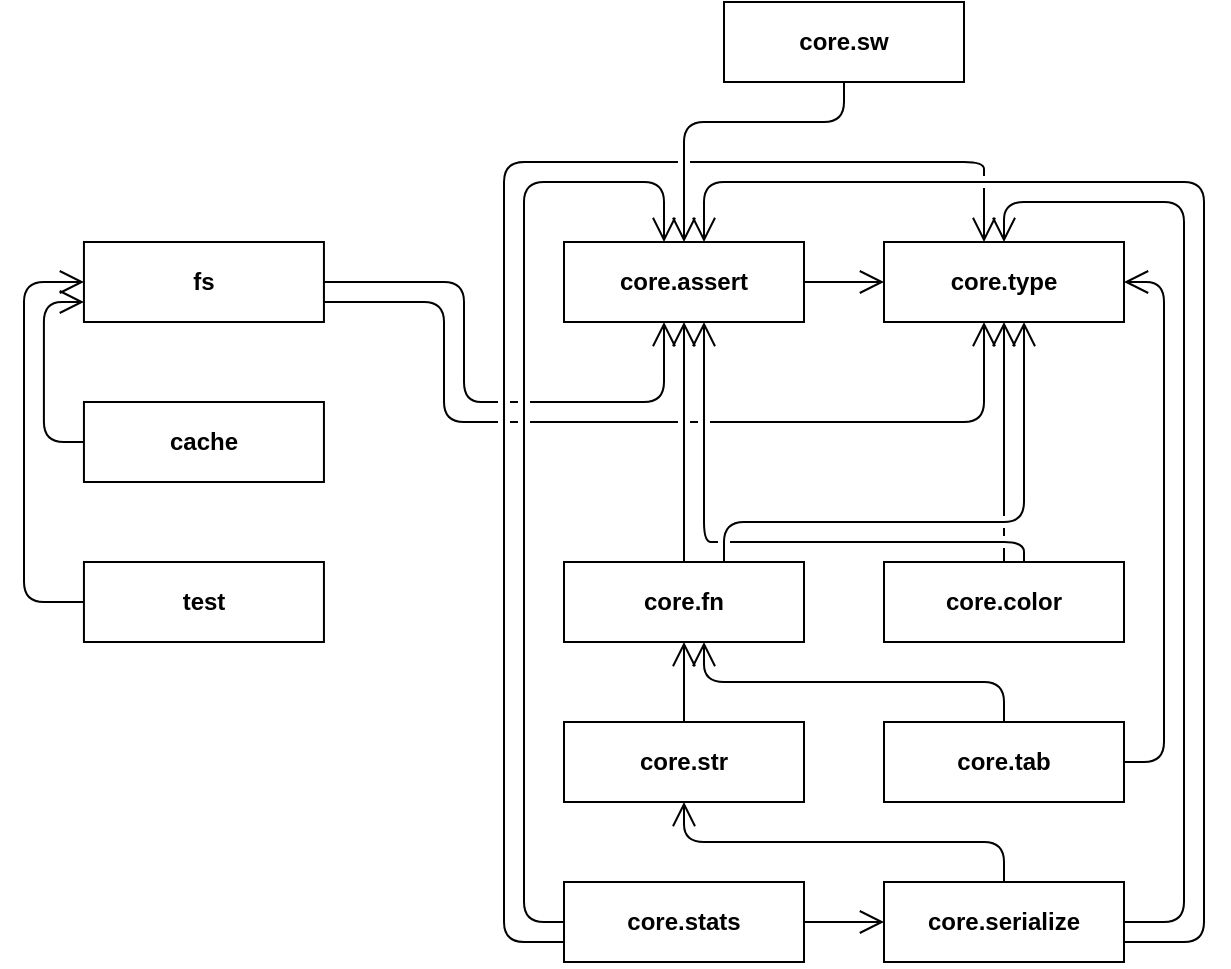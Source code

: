 <mxfile version="21.2.9" type="github">
  <diagram name="arch" id="TRP2K677sPI2TilkwHnE">
    <mxGraphModel dx="1521" dy="698" grid="1" gridSize="10" guides="1" tooltips="1" connect="1" arrows="1" fold="1" page="0" pageScale="1" pageWidth="850" pageHeight="1100" math="0" shadow="0">
      <root>
        <mxCell id="0" />
        <mxCell id="1" parent="0" />
        <mxCell id="u6jPdmk9WHOxQMYmwKkK-1" value="core.fn" style="rounded=0;whiteSpace=wrap;html=1;fontStyle=1" vertex="1" parent="1">
          <mxGeometry y="280" width="120" height="40" as="geometry" />
        </mxCell>
        <mxCell id="u6jPdmk9WHOxQMYmwKkK-2" value="&lt;div&gt;core.assert&lt;/div&gt;" style="rounded=0;whiteSpace=wrap;html=1;fontStyle=1" vertex="1" parent="1">
          <mxGeometry y="120" width="120" height="40" as="geometry" />
        </mxCell>
        <mxCell id="u6jPdmk9WHOxQMYmwKkK-3" value="&lt;div&gt;core.type&lt;/div&gt;" style="rounded=0;whiteSpace=wrap;html=1;fontStyle=1" vertex="1" parent="1">
          <mxGeometry x="160" y="120" width="120" height="40" as="geometry" />
        </mxCell>
        <mxCell id="u6jPdmk9WHOxQMYmwKkK-4" value="core.color" style="rounded=0;whiteSpace=wrap;html=1;fontStyle=1" vertex="1" parent="1">
          <mxGeometry x="160" y="280" width="120" height="40" as="geometry" />
        </mxCell>
        <mxCell id="u6jPdmk9WHOxQMYmwKkK-5" value="&lt;div&gt;core.tab&lt;/div&gt;" style="rounded=0;whiteSpace=wrap;html=1;fontStyle=1" vertex="1" parent="1">
          <mxGeometry x="160" y="360" width="120" height="40" as="geometry" />
        </mxCell>
        <mxCell id="u6jPdmk9WHOxQMYmwKkK-6" value="&lt;div&gt;core.str&lt;/div&gt;" style="rounded=0;whiteSpace=wrap;html=1;fontStyle=1" vertex="1" parent="1">
          <mxGeometry y="360" width="120" height="40" as="geometry" />
        </mxCell>
        <mxCell id="u6jPdmk9WHOxQMYmwKkK-7" value="&lt;div&gt;core.serialize&lt;/div&gt;" style="rounded=0;whiteSpace=wrap;html=1;fontStyle=1" vertex="1" parent="1">
          <mxGeometry x="160" y="440" width="120" height="40" as="geometry" />
        </mxCell>
        <mxCell id="u6jPdmk9WHOxQMYmwKkK-8" value="&lt;div&gt;core.sw&lt;/div&gt;" style="rounded=0;whiteSpace=wrap;html=1;fontStyle=1" vertex="1" parent="1">
          <mxGeometry x="80" width="120" height="40" as="geometry" />
        </mxCell>
        <mxCell id="u6jPdmk9WHOxQMYmwKkK-9" value="cache" style="rounded=0;whiteSpace=wrap;html=1;fontStyle=1" vertex="1" parent="1">
          <mxGeometry x="-240.03" y="200" width="120" height="40" as="geometry" />
        </mxCell>
        <mxCell id="u6jPdmk9WHOxQMYmwKkK-10" value="fs" style="rounded=0;whiteSpace=wrap;html=1;fontStyle=1" vertex="1" parent="1">
          <mxGeometry x="-240.03" y="120" width="120" height="40" as="geometry" />
        </mxCell>
        <mxCell id="u6jPdmk9WHOxQMYmwKkK-11" value="&lt;div&gt;test&lt;/div&gt;" style="rounded=0;whiteSpace=wrap;html=1;fontStyle=1" vertex="1" parent="1">
          <mxGeometry x="-240.03" y="280" width="120" height="40" as="geometry" />
        </mxCell>
        <mxCell id="u6jPdmk9WHOxQMYmwKkK-12" value="&lt;div&gt;core.stats&lt;/div&gt;" style="rounded=0;whiteSpace=wrap;html=1;fontStyle=1" vertex="1" parent="1">
          <mxGeometry y="440" width="120" height="40" as="geometry" />
        </mxCell>
        <mxCell id="u6jPdmk9WHOxQMYmwKkK-13" value="" style="endArrow=open;endFill=1;endSize=10;html=1;rounded=1;jumpStyle=gap;edgeStyle=orthogonalEdgeStyle;" edge="1" parent="1" source="u6jPdmk9WHOxQMYmwKkK-2" target="u6jPdmk9WHOxQMYmwKkK-3">
          <mxGeometry width="160" relative="1" as="geometry">
            <mxPoint x="-310" y="580" as="sourcePoint" />
            <mxPoint x="-150" y="580" as="targetPoint" />
          </mxGeometry>
        </mxCell>
        <mxCell id="u6jPdmk9WHOxQMYmwKkK-14" value="" style="endArrow=open;endFill=1;endSize=10;html=1;rounded=1;jumpStyle=gap;edgeStyle=orthogonalEdgeStyle;" edge="1" parent="1" source="u6jPdmk9WHOxQMYmwKkK-1" target="u6jPdmk9WHOxQMYmwKkK-2">
          <mxGeometry width="160" relative="1" as="geometry">
            <mxPoint x="130" y="150" as="sourcePoint" />
            <mxPoint x="210" y="150" as="targetPoint" />
            <Array as="points">
              <mxPoint x="60" y="180" />
              <mxPoint x="60" y="180" />
            </Array>
          </mxGeometry>
        </mxCell>
        <mxCell id="u6jPdmk9WHOxQMYmwKkK-15" value="" style="endArrow=open;endFill=1;endSize=10;html=1;rounded=1;jumpStyle=gap;edgeStyle=orthogonalEdgeStyle;" edge="1" parent="1" source="u6jPdmk9WHOxQMYmwKkK-1" target="u6jPdmk9WHOxQMYmwKkK-3">
          <mxGeometry width="160" relative="1" as="geometry">
            <mxPoint x="260" y="250" as="sourcePoint" />
            <mxPoint x="70" y="170" as="targetPoint" />
            <Array as="points">
              <mxPoint x="80" y="260" />
              <mxPoint x="230" y="260" />
            </Array>
          </mxGeometry>
        </mxCell>
        <mxCell id="u6jPdmk9WHOxQMYmwKkK-16" value="" style="endArrow=open;endFill=1;endSize=10;html=1;rounded=1;jumpStyle=gap;edgeStyle=orthogonalEdgeStyle;" edge="1" parent="1" source="u6jPdmk9WHOxQMYmwKkK-4" target="u6jPdmk9WHOxQMYmwKkK-2">
          <mxGeometry width="160" relative="1" as="geometry">
            <mxPoint x="260" y="250" as="sourcePoint" />
            <mxPoint x="70" y="170" as="targetPoint" />
            <Array as="points">
              <mxPoint x="230" y="270" />
              <mxPoint x="70" y="270" />
            </Array>
          </mxGeometry>
        </mxCell>
        <mxCell id="u6jPdmk9WHOxQMYmwKkK-17" value="" style="endArrow=open;endFill=1;endSize=10;html=1;rounded=1;jumpStyle=gap;edgeStyle=orthogonalEdgeStyle;" edge="1" parent="1" source="u6jPdmk9WHOxQMYmwKkK-4" target="u6jPdmk9WHOxQMYmwKkK-3">
          <mxGeometry width="160" relative="1" as="geometry">
            <mxPoint x="380" y="250" as="sourcePoint" />
            <mxPoint x="40" y="170" as="targetPoint" />
            <Array as="points">
              <mxPoint x="220" y="180" />
              <mxPoint x="220" y="180" />
            </Array>
          </mxGeometry>
        </mxCell>
        <mxCell id="u6jPdmk9WHOxQMYmwKkK-20" value="" style="endArrow=open;endFill=1;endSize=10;html=1;rounded=1;jumpStyle=gap;edgeStyle=orthogonalEdgeStyle;" edge="1" parent="1" source="u6jPdmk9WHOxQMYmwKkK-8" target="u6jPdmk9WHOxQMYmwKkK-2">
          <mxGeometry width="160" relative="1" as="geometry">
            <mxPoint x="70" y="250" as="sourcePoint" />
            <mxPoint x="70" y="170" as="targetPoint" />
            <Array as="points">
              <mxPoint x="140" y="60" />
              <mxPoint x="60" y="60" />
            </Array>
          </mxGeometry>
        </mxCell>
        <mxCell id="u6jPdmk9WHOxQMYmwKkK-21" value="" style="endArrow=open;endFill=1;endSize=10;html=1;rounded=1;jumpStyle=gap;edgeStyle=orthogonalEdgeStyle;" edge="1" parent="1" source="u6jPdmk9WHOxQMYmwKkK-6" target="u6jPdmk9WHOxQMYmwKkK-1">
          <mxGeometry width="160" relative="1" as="geometry">
            <mxPoint x="70" y="290" as="sourcePoint" />
            <mxPoint x="70" y="210" as="targetPoint" />
            <Array as="points" />
          </mxGeometry>
        </mxCell>
        <mxCell id="u6jPdmk9WHOxQMYmwKkK-22" value="" style="endArrow=open;endFill=1;endSize=10;html=1;rounded=1;jumpStyle=gap;edgeStyle=orthogonalEdgeStyle;" edge="1" parent="1" source="u6jPdmk9WHOxQMYmwKkK-5" target="u6jPdmk9WHOxQMYmwKkK-1">
          <mxGeometry width="160" relative="1" as="geometry">
            <mxPoint x="70" y="370" as="sourcePoint" />
            <mxPoint x="70" y="330" as="targetPoint" />
            <Array as="points">
              <mxPoint x="220" y="340" />
              <mxPoint x="70" y="340" />
            </Array>
          </mxGeometry>
        </mxCell>
        <mxCell id="u6jPdmk9WHOxQMYmwKkK-23" value="" style="endArrow=open;endFill=1;endSize=10;html=1;rounded=1;jumpStyle=gap;edgeStyle=orthogonalEdgeStyle;" edge="1" parent="1" source="u6jPdmk9WHOxQMYmwKkK-5" target="u6jPdmk9WHOxQMYmwKkK-3">
          <mxGeometry width="160" relative="1" as="geometry">
            <mxPoint x="230" y="330" as="sourcePoint" />
            <mxPoint x="80" y="290" as="targetPoint" />
            <Array as="points">
              <mxPoint x="300" y="380" />
              <mxPoint x="300" y="140" />
            </Array>
          </mxGeometry>
        </mxCell>
        <mxCell id="u6jPdmk9WHOxQMYmwKkK-26" value="" style="endArrow=open;endFill=1;endSize=10;html=1;rounded=1;jumpStyle=gap;edgeStyle=orthogonalEdgeStyle;" edge="1" parent="1" source="u6jPdmk9WHOxQMYmwKkK-7" target="u6jPdmk9WHOxQMYmwKkK-6">
          <mxGeometry width="160" relative="1" as="geometry">
            <mxPoint x="219.97" y="440" as="sourcePoint" />
            <mxPoint x="69.97" y="400" as="targetPoint" />
            <Array as="points">
              <mxPoint x="220" y="420" />
              <mxPoint x="60" y="420" />
            </Array>
          </mxGeometry>
        </mxCell>
        <mxCell id="u6jPdmk9WHOxQMYmwKkK-27" value="" style="endArrow=open;endFill=1;endSize=10;html=1;rounded=1;jumpStyle=gap;edgeStyle=orthogonalEdgeStyle;" edge="1" parent="1" source="u6jPdmk9WHOxQMYmwKkK-7" target="u6jPdmk9WHOxQMYmwKkK-2">
          <mxGeometry width="160" relative="1" as="geometry">
            <mxPoint x="230" y="410" as="sourcePoint" />
            <mxPoint x="240" y="210" as="targetPoint" />
            <Array as="points">
              <mxPoint x="320" y="470" />
              <mxPoint x="320" y="90" />
              <mxPoint x="70" y="90" />
            </Array>
          </mxGeometry>
        </mxCell>
        <mxCell id="u6jPdmk9WHOxQMYmwKkK-28" value="" style="endArrow=open;endFill=1;endSize=10;html=1;rounded=1;jumpStyle=gap;edgeStyle=orthogonalEdgeStyle;" edge="1" parent="1" source="u6jPdmk9WHOxQMYmwKkK-7" target="u6jPdmk9WHOxQMYmwKkK-3">
          <mxGeometry width="160" relative="1" as="geometry">
            <mxPoint x="280" y="410" as="sourcePoint" />
            <mxPoint x="60" y="100" as="targetPoint" />
            <Array as="points">
              <mxPoint x="310" y="460" />
              <mxPoint x="310" y="100" />
              <mxPoint x="220" y="100" />
            </Array>
          </mxGeometry>
        </mxCell>
        <mxCell id="u6jPdmk9WHOxQMYmwKkK-29" value="" style="endArrow=open;endFill=1;endSize=10;html=1;rounded=1;jumpStyle=gap;edgeStyle=orthogonalEdgeStyle;" edge="1" parent="1" source="u6jPdmk9WHOxQMYmwKkK-12" target="u6jPdmk9WHOxQMYmwKkK-7">
          <mxGeometry width="160" relative="1" as="geometry">
            <mxPoint x="230" y="450" as="sourcePoint" />
            <mxPoint x="80" y="410" as="targetPoint" />
            <Array as="points">
              <mxPoint x="150" y="460" />
              <mxPoint x="150" y="460" />
            </Array>
          </mxGeometry>
        </mxCell>
        <mxCell id="u6jPdmk9WHOxQMYmwKkK-30" value="" style="endArrow=open;endFill=1;endSize=10;html=1;rounded=1;jumpStyle=gap;edgeStyle=orthogonalEdgeStyle;" edge="1" parent="1" source="u6jPdmk9WHOxQMYmwKkK-12" target="u6jPdmk9WHOxQMYmwKkK-3">
          <mxGeometry width="160" relative="1" as="geometry">
            <mxPoint x="130" y="430" as="sourcePoint" />
            <mxPoint x="70" y="200" as="targetPoint" />
            <Array as="points">
              <mxPoint x="-30" y="470" />
              <mxPoint x="-30" y="80" />
              <mxPoint x="210" y="80" />
            </Array>
          </mxGeometry>
        </mxCell>
        <mxCell id="u6jPdmk9WHOxQMYmwKkK-31" value="" style="endArrow=open;endFill=1;endSize=10;html=1;rounded=1;jumpStyle=gap;edgeStyle=orthogonalEdgeStyle;" edge="1" parent="1" source="u6jPdmk9WHOxQMYmwKkK-12" target="u6jPdmk9WHOxQMYmwKkK-2">
          <mxGeometry width="160" relative="1" as="geometry">
            <mxPoint x="10" y="430" as="sourcePoint" />
            <mxPoint x="220" y="130" as="targetPoint" />
            <Array as="points">
              <mxPoint x="-20" y="460" />
              <mxPoint x="-20" y="90" />
              <mxPoint x="50" y="90" />
            </Array>
          </mxGeometry>
        </mxCell>
        <mxCell id="u6jPdmk9WHOxQMYmwKkK-32" value="" style="endArrow=open;endFill=1;endSize=10;html=1;rounded=1;jumpStyle=gap;edgeStyle=orthogonalEdgeStyle;" edge="1" parent="1" source="u6jPdmk9WHOxQMYmwKkK-9" target="u6jPdmk9WHOxQMYmwKkK-10">
          <mxGeometry width="160" relative="1" as="geometry">
            <mxPoint x="109.97" y="50" as="sourcePoint" />
            <mxPoint x="39.97" y="130" as="targetPoint" />
            <Array as="points">
              <mxPoint x="-260.03" y="220" />
              <mxPoint x="-260.03" y="150" />
            </Array>
          </mxGeometry>
        </mxCell>
        <mxCell id="u6jPdmk9WHOxQMYmwKkK-33" value="" style="endArrow=open;endFill=1;endSize=10;html=1;rounded=1;jumpStyle=gap;edgeStyle=orthogonalEdgeStyle;" edge="1" parent="1" source="u6jPdmk9WHOxQMYmwKkK-11" target="u6jPdmk9WHOxQMYmwKkK-10">
          <mxGeometry width="160" relative="1" as="geometry">
            <mxPoint x="-230.03" y="230" as="sourcePoint" />
            <mxPoint x="-230.03" y="150" as="targetPoint" />
            <Array as="points">
              <mxPoint x="-270" y="300" />
              <mxPoint x="-270" y="140" />
            </Array>
          </mxGeometry>
        </mxCell>
        <mxCell id="u6jPdmk9WHOxQMYmwKkK-34" value="" style="endArrow=open;endFill=1;endSize=10;html=1;rounded=1;jumpStyle=gap;edgeStyle=orthogonalEdgeStyle;" edge="1" parent="1" source="u6jPdmk9WHOxQMYmwKkK-10" target="u6jPdmk9WHOxQMYmwKkK-2">
          <mxGeometry width="160" relative="1" as="geometry">
            <mxPoint x="150" y="50" as="sourcePoint" />
            <mxPoint x="70" y="130" as="targetPoint" />
            <Array as="points">
              <mxPoint x="-50" y="140" />
              <mxPoint x="-50" y="200" />
              <mxPoint x="50" y="200" />
            </Array>
          </mxGeometry>
        </mxCell>
        <mxCell id="u6jPdmk9WHOxQMYmwKkK-35" value="" style="endArrow=open;endFill=1;endSize=10;html=1;rounded=1;jumpStyle=gap;edgeStyle=orthogonalEdgeStyle;" edge="1" parent="1" source="u6jPdmk9WHOxQMYmwKkK-10" target="u6jPdmk9WHOxQMYmwKkK-3">
          <mxGeometry width="160" relative="1" as="geometry">
            <mxPoint x="-120.03" y="150" as="sourcePoint" />
            <mxPoint x="49.97" y="180" as="targetPoint" />
            <Array as="points">
              <mxPoint x="-60" y="150" />
              <mxPoint x="-60" y="210" />
              <mxPoint x="210" y="210" />
            </Array>
          </mxGeometry>
        </mxCell>
      </root>
    </mxGraphModel>
  </diagram>
</mxfile>
